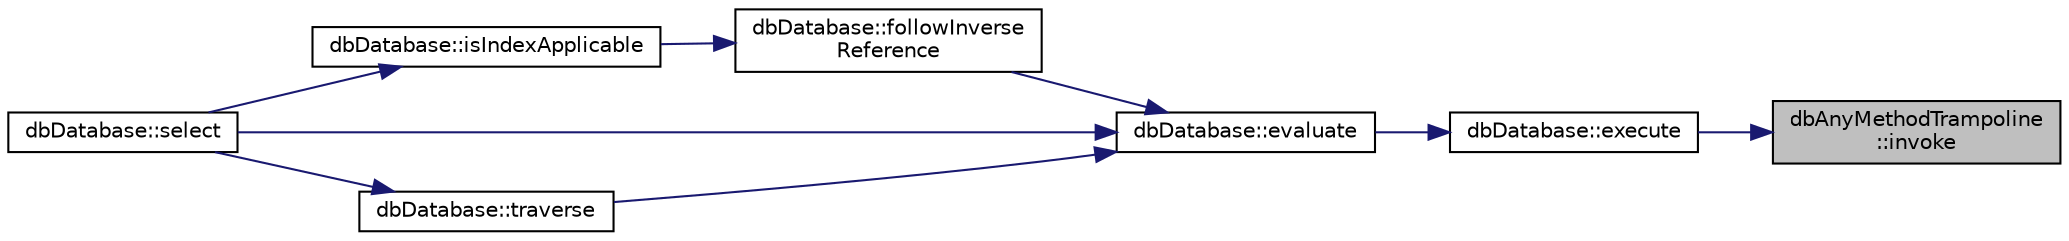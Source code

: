 digraph "dbAnyMethodTrampoline::invoke"
{
 // INTERACTIVE_SVG=YES
 // LATEX_PDF_SIZE
  edge [fontname="Helvetica",fontsize="10",labelfontname="Helvetica",labelfontsize="10"];
  node [fontname="Helvetica",fontsize="10",shape=record];
  rankdir="RL";
  Node1 [label="dbAnyMethodTrampoline\l::invoke",height=0.2,width=0.4,color="black", fillcolor="grey75", style="filled", fontcolor="black",tooltip=" "];
  Node1 -> Node2 [dir="back",color="midnightblue",fontsize="10",style="solid"];
  Node2 [label="dbDatabase::execute",height=0.2,width=0.4,color="black", fillcolor="white", style="filled",URL="$classdbDatabase.html#ae8d1c76fac40f34db644e95083cc5408",tooltip=" "];
  Node2 -> Node3 [dir="back",color="midnightblue",fontsize="10",style="solid"];
  Node3 [label="dbDatabase::evaluate",height=0.2,width=0.4,color="black", fillcolor="white", style="filled",URL="$classdbDatabase.html#aa1279f2d753844bd8ca27278e2920476",tooltip=" "];
  Node3 -> Node4 [dir="back",color="midnightblue",fontsize="10",style="solid"];
  Node4 [label="dbDatabase::followInverse\lReference",height=0.2,width=0.4,color="black", fillcolor="white", style="filled",URL="$classdbDatabase.html#a1d9f96b02f5dee044e349732d7e90635",tooltip=" "];
  Node4 -> Node5 [dir="back",color="midnightblue",fontsize="10",style="solid"];
  Node5 [label="dbDatabase::isIndexApplicable",height=0.2,width=0.4,color="black", fillcolor="white", style="filled",URL="$classdbDatabase.html#a140ecf11366b8e3caae86ce16fa6f5eb",tooltip=" "];
  Node5 -> Node6 [dir="back",color="midnightblue",fontsize="10",style="solid"];
  Node6 [label="dbDatabase::select",height=0.2,width=0.4,color="black", fillcolor="white", style="filled",URL="$classdbDatabase.html#a769c677fdfe52ff05e7ddc23e8e68dc2",tooltip=" "];
  Node3 -> Node6 [dir="back",color="midnightblue",fontsize="10",style="solid"];
  Node3 -> Node7 [dir="back",color="midnightblue",fontsize="10",style="solid"];
  Node7 [label="dbDatabase::traverse",height=0.2,width=0.4,color="black", fillcolor="white", style="filled",URL="$classdbDatabase.html#acf4d69bbf9a5f2fd81b58cec982bed89",tooltip=" "];
  Node7 -> Node6 [dir="back",color="midnightblue",fontsize="10",style="solid"];
}
